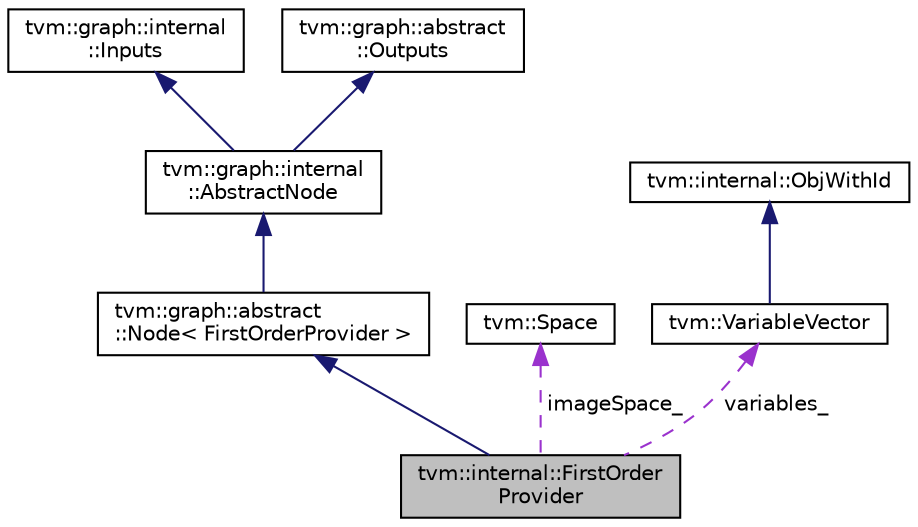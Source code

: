 digraph "tvm::internal::FirstOrderProvider"
{
  edge [fontname="Helvetica",fontsize="10",labelfontname="Helvetica",labelfontsize="10"];
  node [fontname="Helvetica",fontsize="10",shape=record];
  Node23 [label="tvm::internal::FirstOrder\lProvider",height=0.2,width=0.4,color="black", fillcolor="grey75", style="filled", fontcolor="black"];
  Node24 -> Node23 [dir="back",color="midnightblue",fontsize="10",style="solid",fontname="Helvetica"];
  Node24 [label="tvm::graph::abstract\l::Node\< FirstOrderProvider \>",height=0.2,width=0.4,color="black", fillcolor="white", style="filled",URL="$classtvm_1_1graph_1_1abstract_1_1Node.html"];
  Node25 -> Node24 [dir="back",color="midnightblue",fontsize="10",style="solid",fontname="Helvetica"];
  Node25 [label="tvm::graph::internal\l::AbstractNode",height=0.2,width=0.4,color="black", fillcolor="white", style="filled",URL="$classtvm_1_1graph_1_1internal_1_1AbstractNode.html"];
  Node26 -> Node25 [dir="back",color="midnightblue",fontsize="10",style="solid",fontname="Helvetica"];
  Node26 [label="tvm::graph::internal\l::Inputs",height=0.2,width=0.4,color="black", fillcolor="white", style="filled",URL="$classtvm_1_1graph_1_1internal_1_1Inputs.html"];
  Node27 -> Node25 [dir="back",color="midnightblue",fontsize="10",style="solid",fontname="Helvetica"];
  Node27 [label="tvm::graph::abstract\l::Outputs",height=0.2,width=0.4,color="black", fillcolor="white", style="filled",URL="$classtvm_1_1graph_1_1abstract_1_1Outputs.html"];
  Node28 -> Node23 [dir="back",color="darkorchid3",fontsize="10",style="dashed",label=" imageSpace_" ,fontname="Helvetica"];
  Node28 [label="tvm::Space",height=0.2,width=0.4,color="black", fillcolor="white", style="filled",URL="$classtvm_1_1Space.html"];
  Node29 -> Node23 [dir="back",color="darkorchid3",fontsize="10",style="dashed",label=" variables_" ,fontname="Helvetica"];
  Node29 [label="tvm::VariableVector",height=0.2,width=0.4,color="black", fillcolor="white", style="filled",URL="$classtvm_1_1VariableVector.html"];
  Node30 -> Node29 [dir="back",color="midnightblue",fontsize="10",style="solid",fontname="Helvetica"];
  Node30 [label="tvm::internal::ObjWithId",height=0.2,width=0.4,color="black", fillcolor="white", style="filled",URL="$classtvm_1_1internal_1_1ObjWithId.html"];
}
